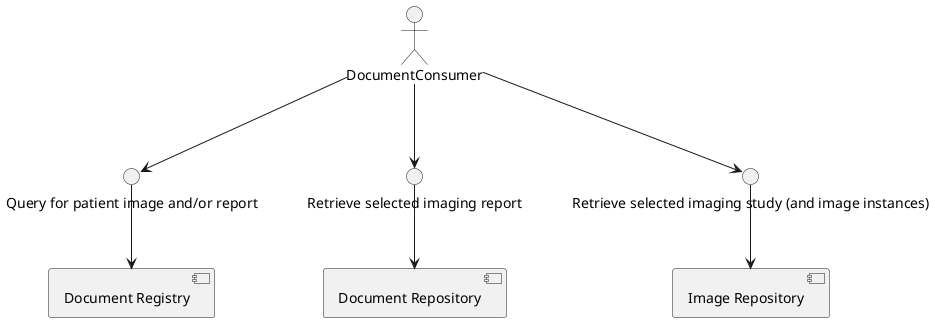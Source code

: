 @startuml

actor DocumentConsumer

component "Document Registry" as DocumentRegistry
component "Document Repository" as DocumentRepository
component "Image Repository" as ImageRepository

interface "Query for patient image and/or report" as IC
interface "Retrieve selected imaging report" as IC2
interface "Retrieve selected imaging study (and image instances)" as IC3

DocumentConsumer --> IC
IC --> DocumentRegistry

DocumentConsumer --> IC2
IC2 --> DocumentRepository

DocumentConsumer --> IC3
IC3 --> ImageRepository

@enduml
